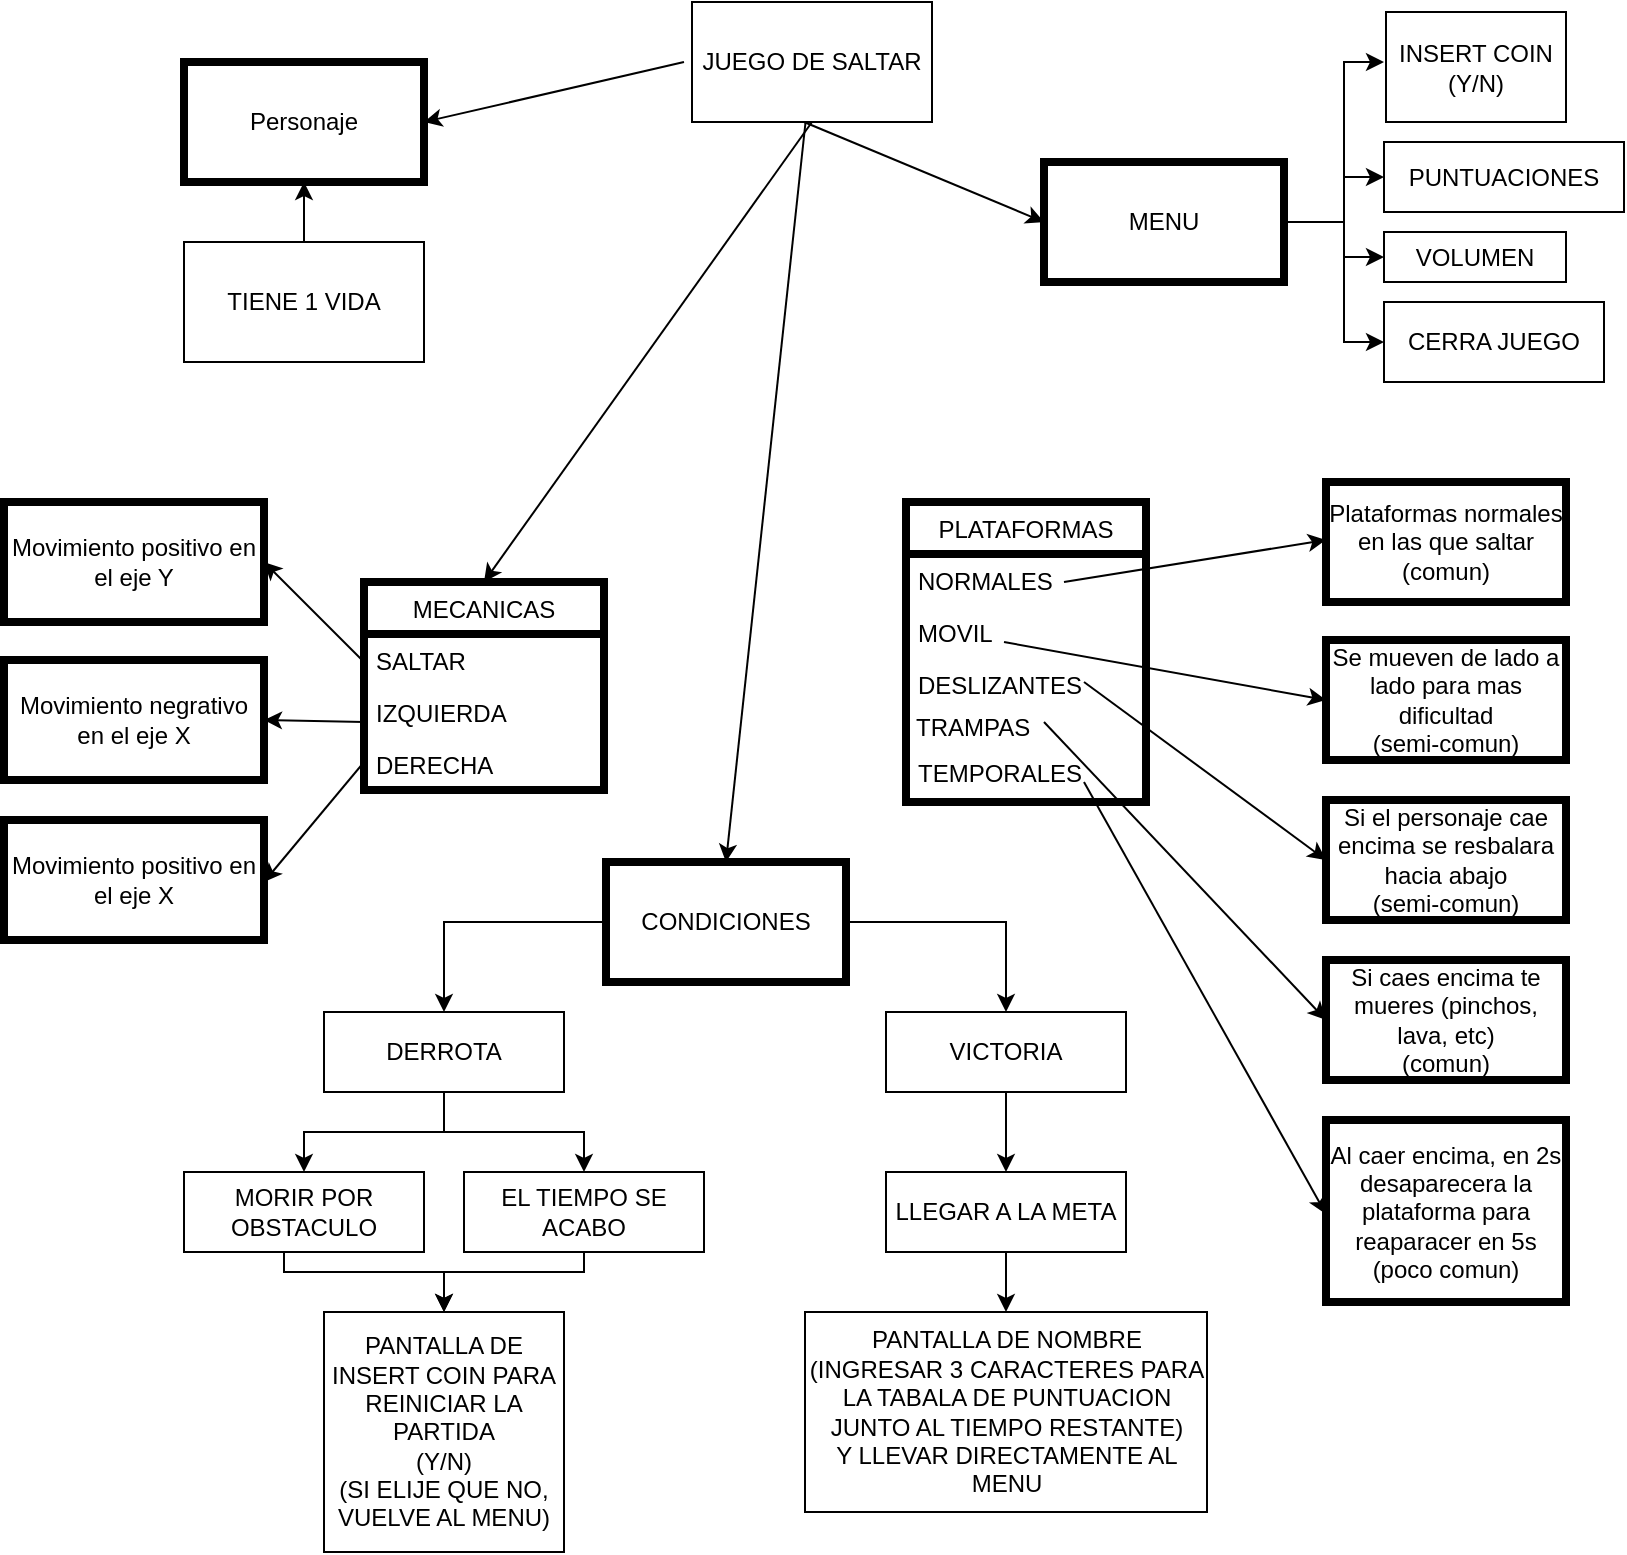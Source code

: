 <mxfile version="21.0.8" type="device"><diagram name="Página-1" id="3yA70LIyxmt2EKjk6LRG"><mxGraphModel dx="1434" dy="788" grid="1" gridSize="10" guides="1" tooltips="1" connect="1" arrows="1" fold="1" page="1" pageScale="1" pageWidth="827" pageHeight="1169" math="0" shadow="0"><root><mxCell id="0"/><mxCell id="1" parent="0"/><mxCell id="r-nHZnIpim8jRG2COSW8-95" style="rounded=0;orthogonalLoop=1;jettySize=auto;html=1;entryX=0.5;entryY=0;entryDx=0;entryDy=0;" parent="1" source="r-nHZnIpim8jRG2COSW8-1" target="r-nHZnIpim8jRG2COSW8-58" edge="1"><mxGeometry relative="1" as="geometry"/></mxCell><mxCell id="r-nHZnIpim8jRG2COSW8-1" value="JUEGO DE SALTAR" style="rounded=0;whiteSpace=wrap;html=1;" parent="1" vertex="1"><mxGeometry x="354" y="10" width="120" height="60" as="geometry"/></mxCell><mxCell id="r-nHZnIpim8jRG2COSW8-3" value="MECANICAS" style="swimlane;fontStyle=0;childLayout=stackLayout;horizontal=1;startSize=26;fillColor=none;horizontalStack=0;resizeParent=1;resizeParentMax=0;resizeLast=0;collapsible=1;marginBottom=0;strokeWidth=4;" parent="1" vertex="1"><mxGeometry x="190" y="300" width="120" height="104" as="geometry"/></mxCell><mxCell id="r-nHZnIpim8jRG2COSW8-4" value="SALTAR&#10;" style="text;strokeColor=none;fillColor=none;align=left;verticalAlign=top;spacingLeft=4;spacingRight=4;overflow=hidden;rotatable=0;points=[[0,0.5],[1,0.5]];portConstraint=eastwest;" parent="r-nHZnIpim8jRG2COSW8-3" vertex="1"><mxGeometry y="26" width="120" height="26" as="geometry"/></mxCell><mxCell id="r-nHZnIpim8jRG2COSW8-5" value="IZQUIERDA " style="text;strokeColor=none;fillColor=none;align=left;verticalAlign=top;spacingLeft=4;spacingRight=4;overflow=hidden;rotatable=0;points=[[0,0.5],[1,0.5]];portConstraint=eastwest;" parent="r-nHZnIpim8jRG2COSW8-3" vertex="1"><mxGeometry y="52" width="120" height="26" as="geometry"/></mxCell><mxCell id="r-nHZnIpim8jRG2COSW8-6" value="DERECHA" style="text;strokeColor=none;fillColor=none;align=left;verticalAlign=top;spacingLeft=4;spacingRight=4;overflow=hidden;rotatable=0;points=[[0,0.5],[1,0.5]];portConstraint=eastwest;" parent="r-nHZnIpim8jRG2COSW8-3" vertex="1"><mxGeometry y="78" width="120" height="26" as="geometry"/></mxCell><mxCell id="r-nHZnIpim8jRG2COSW8-7" value="PLATAFORMAS" style="swimlane;fontStyle=0;childLayout=stackLayout;horizontal=1;startSize=26;fillColor=none;horizontalStack=0;resizeParent=1;resizeParentMax=0;resizeLast=0;collapsible=1;marginBottom=0;strokeWidth=4;" parent="1" vertex="1"><mxGeometry x="461" y="260" width="120" height="150" as="geometry"><mxRectangle x="461" y="260" width="130" height="30" as="alternateBounds"/></mxGeometry></mxCell><mxCell id="r-nHZnIpim8jRG2COSW8-8" value="NORMALES" style="text;strokeColor=none;fillColor=none;align=left;verticalAlign=top;spacingLeft=4;spacingRight=4;overflow=hidden;rotatable=0;points=[[0,0.5],[1,0.5]];portConstraint=eastwest;strokeWidth=4;" parent="r-nHZnIpim8jRG2COSW8-7" vertex="1"><mxGeometry y="26" width="120" height="26" as="geometry"/></mxCell><mxCell id="r-nHZnIpim8jRG2COSW8-9" value="MOVIL" style="text;strokeColor=none;fillColor=none;align=left;verticalAlign=top;spacingLeft=4;spacingRight=4;overflow=hidden;rotatable=0;points=[[0,0.5],[1,0.5]];portConstraint=eastwest;" parent="r-nHZnIpim8jRG2COSW8-7" vertex="1"><mxGeometry y="52" width="120" height="26" as="geometry"/></mxCell><mxCell id="r-nHZnIpim8jRG2COSW8-10" value="DESLIZANTES" style="text;strokeColor=none;fillColor=none;align=left;verticalAlign=top;spacingLeft=4;spacingRight=4;overflow=hidden;rotatable=0;points=[[0,0.5],[1,0.5]];portConstraint=eastwest;spacing=2;strokeWidth=4;" parent="r-nHZnIpim8jRG2COSW8-7" vertex="1"><mxGeometry y="78" width="120" height="72" as="geometry"/></mxCell><mxCell id="r-nHZnIpim8jRG2COSW8-12" value="TRAMPAS" style="text;strokeColor=none;fillColor=none;align=left;verticalAlign=top;spacingLeft=4;spacingRight=4;overflow=hidden;rotatable=0;points=[[0,0.5],[1,0.5]];portConstraint=eastwest;" parent="1" vertex="1"><mxGeometry x="460" y="359" width="120" height="26" as="geometry"/></mxCell><mxCell id="r-nHZnIpim8jRG2COSW8-13" value="TEMPORALES" style="text;strokeColor=none;fillColor=none;align=left;verticalAlign=top;spacingLeft=4;spacingRight=4;overflow=hidden;rotatable=0;points=[[0,0.5],[1,0.5]];portConstraint=eastwest;" parent="1" vertex="1"><mxGeometry x="461" y="382" width="120" height="26" as="geometry"/></mxCell><mxCell id="r-nHZnIpim8jRG2COSW8-14" value="Se mueven de lado a lado para mas dificultad&lt;br&gt;(semi-comun)" style="rounded=0;whiteSpace=wrap;html=1;strokeWidth=4;" parent="1" vertex="1"><mxGeometry x="671" y="329" width="120" height="60" as="geometry"/></mxCell><mxCell id="r-nHZnIpim8jRG2COSW8-15" value="Si el personaje cae encima se resbalara hacia abajo&lt;br&gt;(semi-comun)" style="rounded=0;whiteSpace=wrap;html=1;strokeWidth=4;" parent="1" vertex="1"><mxGeometry x="671" y="409" width="120" height="60" as="geometry"/></mxCell><mxCell id="r-nHZnIpim8jRG2COSW8-16" value="Si caes encima te mueres (pinchos, lava, etc)&lt;br&gt;(comun)" style="rounded=0;whiteSpace=wrap;html=1;strokeWidth=4;" parent="1" vertex="1"><mxGeometry x="671" y="489" width="120" height="60" as="geometry"/></mxCell><mxCell id="r-nHZnIpim8jRG2COSW8-17" value="Al caer encima, en 2s desaparecera la plataforma para reaparacer en 5s&lt;br&gt;(poco comun)" style="rounded=0;whiteSpace=wrap;html=1;strokeWidth=4;" parent="1" vertex="1"><mxGeometry x="671" y="569" width="120" height="91" as="geometry"/></mxCell><mxCell id="r-nHZnIpim8jRG2COSW8-18" value="Plataformas normales&lt;br&gt;en las que saltar&lt;br&gt;(comun)" style="rounded=0;whiteSpace=wrap;html=1;strokeWidth=4;" parent="1" vertex="1"><mxGeometry x="671" y="250" width="120" height="60" as="geometry"/></mxCell><mxCell id="r-nHZnIpim8jRG2COSW8-19" value="" style="endArrow=classic;html=1;rounded=0;entryX=0;entryY=0.483;entryDx=0;entryDy=0;entryPerimeter=0;" parent="1" target="r-nHZnIpim8jRG2COSW8-18" edge="1"><mxGeometry width="50" height="50" relative="1" as="geometry"><mxPoint x="540" y="300" as="sourcePoint"/><mxPoint x="621" y="490" as="targetPoint"/></mxGeometry></mxCell><mxCell id="r-nHZnIpim8jRG2COSW8-20" value="" style="endArrow=classic;html=1;rounded=0;entryX=0;entryY=0.5;entryDx=0;entryDy=0;entryPerimeter=0;" parent="1" target="r-nHZnIpim8jRG2COSW8-14" edge="1"><mxGeometry width="50" height="50" relative="1" as="geometry"><mxPoint x="510" y="330" as="sourcePoint"/><mxPoint x="621" y="490" as="targetPoint"/><Array as="points"/></mxGeometry></mxCell><mxCell id="r-nHZnIpim8jRG2COSW8-21" value="" style="endArrow=classic;html=1;rounded=0;entryX=0;entryY=0.5;entryDx=0;entryDy=0;entryPerimeter=0;" parent="1" target="r-nHZnIpim8jRG2COSW8-15" edge="1"><mxGeometry width="50" height="50" relative="1" as="geometry"><mxPoint x="550" y="350" as="sourcePoint"/><mxPoint x="621" y="490" as="targetPoint"/></mxGeometry></mxCell><mxCell id="r-nHZnIpim8jRG2COSW8-23" value="" style="endArrow=classic;html=1;rounded=0;entryX=0;entryY=0.5;entryDx=0;entryDy=0;entryPerimeter=0;" parent="1" target="r-nHZnIpim8jRG2COSW8-16" edge="1"><mxGeometry width="50" height="50" relative="1" as="geometry"><mxPoint x="530" y="370" as="sourcePoint"/><mxPoint x="621" y="490" as="targetPoint"/></mxGeometry></mxCell><mxCell id="r-nHZnIpim8jRG2COSW8-24" value="" style="endArrow=classic;html=1;rounded=0;entryX=0;entryY=0.517;entryDx=0;entryDy=0;entryPerimeter=0;" parent="1" target="r-nHZnIpim8jRG2COSW8-17" edge="1"><mxGeometry relative="1" as="geometry"><mxPoint x="550" y="400" as="sourcePoint"/><mxPoint x="631" y="550" as="targetPoint"/></mxGeometry></mxCell><mxCell id="r-nHZnIpim8jRG2COSW8-27" value="Movimiento positivo en el eje Y" style="rounded=0;whiteSpace=wrap;html=1;strokeWidth=4;" parent="1" vertex="1"><mxGeometry x="10" y="260" width="130" height="60" as="geometry"/></mxCell><mxCell id="r-nHZnIpim8jRG2COSW8-28" value="Movimiento positivo en el eje X" style="rounded=0;whiteSpace=wrap;html=1;strokeWidth=4;" parent="1" vertex="1"><mxGeometry x="10" y="419" width="130" height="60" as="geometry"/></mxCell><mxCell id="r-nHZnIpim8jRG2COSW8-30" value="" style="endArrow=classic;html=1;rounded=0;exitX=0;exitY=0.538;exitDx=0;exitDy=0;exitPerimeter=0;entryX=1;entryY=0.5;entryDx=0;entryDy=0;" parent="1" source="r-nHZnIpim8jRG2COSW8-4" target="r-nHZnIpim8jRG2COSW8-27" edge="1"><mxGeometry width="50" height="50" relative="1" as="geometry"><mxPoint x="190" y="480" as="sourcePoint"/><mxPoint x="240" y="430" as="targetPoint"/></mxGeometry></mxCell><mxCell id="r-nHZnIpim8jRG2COSW8-31" value="" style="endArrow=classic;html=1;rounded=0;exitX=0;exitY=0.692;exitDx=0;exitDy=0;exitPerimeter=0;entryX=1;entryY=0.5;entryDx=0;entryDy=0;" parent="1" source="r-nHZnIpim8jRG2COSW8-5" target="r-nHZnIpim8jRG2COSW8-29" edge="1"><mxGeometry width="50" height="50" relative="1" as="geometry"><mxPoint x="190" y="480" as="sourcePoint"/><mxPoint x="240" y="430" as="targetPoint"/></mxGeometry></mxCell><mxCell id="r-nHZnIpim8jRG2COSW8-32" value="" style="endArrow=classic;html=1;rounded=0;exitX=0;exitY=0.462;exitDx=0;exitDy=0;exitPerimeter=0;entryX=1;entryY=0.517;entryDx=0;entryDy=0;entryPerimeter=0;" parent="1" source="r-nHZnIpim8jRG2COSW8-6" target="r-nHZnIpim8jRG2COSW8-28" edge="1"><mxGeometry width="50" height="50" relative="1" as="geometry"><mxPoint x="190" y="480" as="sourcePoint"/><mxPoint x="240" y="430" as="targetPoint"/></mxGeometry></mxCell><mxCell id="r-nHZnIpim8jRG2COSW8-29" value="Movimiento negrativo en el eje X" style="rounded=0;whiteSpace=wrap;html=1;strokeWidth=4;" parent="1" vertex="1"><mxGeometry x="10" y="339" width="130" height="60" as="geometry"/></mxCell><mxCell id="r-nHZnIpim8jRG2COSW8-33" value="" style="endArrow=classic;html=1;rounded=0;exitX=0.5;exitY=1;exitDx=0;exitDy=0;exitPerimeter=0;entryX=0.5;entryY=0;entryDx=0;entryDy=0;entryPerimeter=0;" parent="1" source="r-nHZnIpim8jRG2COSW8-1" target="r-nHZnIpim8jRG2COSW8-3" edge="1"><mxGeometry width="50" height="50" relative="1" as="geometry"><mxPoint x="370" y="340" as="sourcePoint"/><mxPoint x="420" y="290" as="targetPoint"/></mxGeometry></mxCell><mxCell id="r-nHZnIpim8jRG2COSW8-35" value="Personaje" style="rounded=0;whiteSpace=wrap;html=1;strokeWidth=4;" parent="1" vertex="1"><mxGeometry x="100" y="40" width="120" height="60" as="geometry"/></mxCell><mxCell id="r-nHZnIpim8jRG2COSW8-46" style="rounded=0;orthogonalLoop=1;jettySize=auto;html=1;entryX=0.5;entryY=1;entryDx=0;entryDy=0;exitX=0.5;exitY=0;exitDx=0;exitDy=0;" parent="1" source="r-nHZnIpim8jRG2COSW8-36" target="r-nHZnIpim8jRG2COSW8-35" edge="1"><mxGeometry relative="1" as="geometry"/></mxCell><mxCell id="r-nHZnIpim8jRG2COSW8-36" value="TIENE 1 VIDA" style="rounded=0;whiteSpace=wrap;html=1;strokeWidth=1;" parent="1" vertex="1"><mxGeometry x="100" y="130" width="120" height="60" as="geometry"/></mxCell><mxCell id="r-nHZnIpim8jRG2COSW8-38" value="" style="endArrow=classic;html=1;rounded=0;" parent="1" edge="1"><mxGeometry width="50" height="50" relative="1" as="geometry"><mxPoint x="350" y="40" as="sourcePoint"/><mxPoint x="220" y="70" as="targetPoint"/></mxGeometry></mxCell><mxCell id="r-nHZnIpim8jRG2COSW8-54" style="edgeStyle=orthogonalEdgeStyle;rounded=0;orthogonalLoop=1;jettySize=auto;html=1;" parent="1" source="r-nHZnIpim8jRG2COSW8-39" edge="1"><mxGeometry relative="1" as="geometry"><mxPoint x="700" y="40" as="targetPoint"/><Array as="points"><mxPoint x="680" y="120"/><mxPoint x="680" y="40"/></Array></mxGeometry></mxCell><mxCell id="r-nHZnIpim8jRG2COSW8-55" style="edgeStyle=orthogonalEdgeStyle;rounded=0;orthogonalLoop=1;jettySize=auto;html=1;entryX=0;entryY=0.5;entryDx=0;entryDy=0;" parent="1" source="r-nHZnIpim8jRG2COSW8-39" target="r-nHZnIpim8jRG2COSW8-41" edge="1"><mxGeometry relative="1" as="geometry"><Array as="points"><mxPoint x="680" y="120"/><mxPoint x="680" y="98"/></Array></mxGeometry></mxCell><mxCell id="r-nHZnIpim8jRG2COSW8-56" style="edgeStyle=orthogonalEdgeStyle;rounded=0;orthogonalLoop=1;jettySize=auto;html=1;entryX=0;entryY=0.5;entryDx=0;entryDy=0;" parent="1" source="r-nHZnIpim8jRG2COSW8-39" target="r-nHZnIpim8jRG2COSW8-42" edge="1"><mxGeometry relative="1" as="geometry"><Array as="points"><mxPoint x="680" y="120"/><mxPoint x="680" y="138"/></Array></mxGeometry></mxCell><mxCell id="r-nHZnIpim8jRG2COSW8-57" style="edgeStyle=orthogonalEdgeStyle;rounded=0;orthogonalLoop=1;jettySize=auto;html=1;entryX=0;entryY=0.5;entryDx=0;entryDy=0;" parent="1" source="r-nHZnIpim8jRG2COSW8-39" target="r-nHZnIpim8jRG2COSW8-43" edge="1"><mxGeometry relative="1" as="geometry"><Array as="points"><mxPoint x="680" y="120"/><mxPoint x="680" y="180"/></Array></mxGeometry></mxCell><mxCell id="r-nHZnIpim8jRG2COSW8-39" value="MENU" style="rounded=0;whiteSpace=wrap;html=1;strokeWidth=4;" parent="1" vertex="1"><mxGeometry x="530" y="90" width="120" height="60" as="geometry"/></mxCell><mxCell id="r-nHZnIpim8jRG2COSW8-40" value="INSERT COIN&lt;br&gt;(Y/N)" style="rounded=0;whiteSpace=wrap;html=1;strokeWidth=1;" parent="1" vertex="1"><mxGeometry x="701" y="15" width="90" height="55" as="geometry"/></mxCell><mxCell id="r-nHZnIpim8jRG2COSW8-41" value="PUNTUACIONES" style="rounded=0;whiteSpace=wrap;html=1;strokeWidth=1;" parent="1" vertex="1"><mxGeometry x="700" y="80" width="120" height="35" as="geometry"/></mxCell><mxCell id="r-nHZnIpim8jRG2COSW8-42" value="VOLUMEN" style="rounded=0;whiteSpace=wrap;html=1;strokeWidth=1;" parent="1" vertex="1"><mxGeometry x="700" y="125" width="91" height="25" as="geometry"/></mxCell><mxCell id="r-nHZnIpim8jRG2COSW8-43" value="CERRA JUEGO" style="rounded=0;whiteSpace=wrap;html=1;strokeWidth=1;" parent="1" vertex="1"><mxGeometry x="700" y="160" width="110" height="40" as="geometry"/></mxCell><mxCell id="r-nHZnIpim8jRG2COSW8-49" style="edgeStyle=orthogonalEdgeStyle;rounded=0;orthogonalLoop=1;jettySize=auto;html=1;exitX=0.5;exitY=1;exitDx=0;exitDy=0;" parent="1" source="r-nHZnIpim8jRG2COSW8-39" target="r-nHZnIpim8jRG2COSW8-39" edge="1"><mxGeometry relative="1" as="geometry"/></mxCell><mxCell id="r-nHZnIpim8jRG2COSW8-50" style="edgeStyle=orthogonalEdgeStyle;rounded=0;orthogonalLoop=1;jettySize=auto;html=1;exitX=0.5;exitY=1;exitDx=0;exitDy=0;" parent="1" source="r-nHZnIpim8jRG2COSW8-41" target="r-nHZnIpim8jRG2COSW8-41" edge="1"><mxGeometry relative="1" as="geometry"/></mxCell><mxCell id="r-nHZnIpim8jRG2COSW8-53" value="" style="endArrow=classic;html=1;rounded=0;" parent="1" edge="1"><mxGeometry width="50" height="50" relative="1" as="geometry"><mxPoint x="410" y="70" as="sourcePoint"/><mxPoint x="530" y="120" as="targetPoint"/></mxGeometry></mxCell><mxCell id="r-nHZnIpim8jRG2COSW8-92" style="edgeStyle=orthogonalEdgeStyle;rounded=0;orthogonalLoop=1;jettySize=auto;html=1;entryX=0.5;entryY=0;entryDx=0;entryDy=0;" parent="1" source="r-nHZnIpim8jRG2COSW8-58" target="r-nHZnIpim8jRG2COSW8-62" edge="1"><mxGeometry relative="1" as="geometry"/></mxCell><mxCell id="r-nHZnIpim8jRG2COSW8-93" style="edgeStyle=orthogonalEdgeStyle;rounded=0;orthogonalLoop=1;jettySize=auto;html=1;entryX=0.5;entryY=0;entryDx=0;entryDy=0;" parent="1" source="r-nHZnIpim8jRG2COSW8-58" target="r-nHZnIpim8jRG2COSW8-86" edge="1"><mxGeometry relative="1" as="geometry"/></mxCell><mxCell id="r-nHZnIpim8jRG2COSW8-58" value="CONDICIONES" style="rounded=0;whiteSpace=wrap;html=1;strokeWidth=4;" parent="1" vertex="1"><mxGeometry x="311" y="440" width="120" height="60" as="geometry"/></mxCell><mxCell id="r-nHZnIpim8jRG2COSW8-71" style="edgeStyle=orthogonalEdgeStyle;rounded=0;orthogonalLoop=1;jettySize=auto;html=1;entryX=0.5;entryY=0;entryDx=0;entryDy=0;" parent="1" source="r-nHZnIpim8jRG2COSW8-62" target="r-nHZnIpim8jRG2COSW8-64" edge="1"><mxGeometry relative="1" as="geometry"><Array as="points"><mxPoint x="230" y="575"/><mxPoint x="160" y="575"/></Array></mxGeometry></mxCell><mxCell id="r-nHZnIpim8jRG2COSW8-72" style="edgeStyle=orthogonalEdgeStyle;rounded=0;orthogonalLoop=1;jettySize=auto;html=1;entryX=0.5;entryY=0;entryDx=0;entryDy=0;" parent="1" source="r-nHZnIpim8jRG2COSW8-62" target="r-nHZnIpim8jRG2COSW8-65" edge="1"><mxGeometry relative="1" as="geometry"><Array as="points"><mxPoint x="230" y="575"/><mxPoint x="300" y="575"/></Array></mxGeometry></mxCell><mxCell id="r-nHZnIpim8jRG2COSW8-62" value="DERROTA" style="rounded=0;whiteSpace=wrap;html=1;strokeWidth=1;" parent="1" vertex="1"><mxGeometry x="170" y="515" width="120" height="40" as="geometry"/></mxCell><mxCell id="r-nHZnIpim8jRG2COSW8-63" value="PANTALLA DE INSERT COIN PARA REINICIAR LA PARTIDA &lt;br&gt;(Y/N)&lt;br&gt;(SI ELIJE QUE NO, VUELVE AL MENU)" style="rounded=0;whiteSpace=wrap;html=1;strokeWidth=1;" parent="1" vertex="1"><mxGeometry x="170" y="665" width="120" height="120" as="geometry"/></mxCell><mxCell id="r-nHZnIpim8jRG2COSW8-74" style="edgeStyle=orthogonalEdgeStyle;rounded=0;orthogonalLoop=1;jettySize=auto;html=1;" parent="1" source="r-nHZnIpim8jRG2COSW8-64" edge="1"><mxGeometry relative="1" as="geometry"><mxPoint x="230" y="665" as="targetPoint"/><Array as="points"><mxPoint x="150" y="645"/><mxPoint x="230" y="645"/></Array></mxGeometry></mxCell><mxCell id="r-nHZnIpim8jRG2COSW8-64" value="MORIR POR OBSTACULO" style="rounded=0;whiteSpace=wrap;html=1;strokeWidth=1;" parent="1" vertex="1"><mxGeometry x="100" y="595" width="120" height="40" as="geometry"/></mxCell><mxCell id="r-nHZnIpim8jRG2COSW8-73" style="edgeStyle=orthogonalEdgeStyle;rounded=0;orthogonalLoop=1;jettySize=auto;html=1;entryX=0.5;entryY=0;entryDx=0;entryDy=0;" parent="1" source="r-nHZnIpim8jRG2COSW8-65" target="r-nHZnIpim8jRG2COSW8-63" edge="1"><mxGeometry relative="1" as="geometry"><Array as="points"><mxPoint x="300" y="645"/><mxPoint x="230" y="645"/></Array></mxGeometry></mxCell><mxCell id="r-nHZnIpim8jRG2COSW8-65" value="EL TIEMPO SE ACABO" style="rounded=0;whiteSpace=wrap;html=1;strokeWidth=1;" parent="1" vertex="1"><mxGeometry x="240" y="595" width="120" height="40" as="geometry"/></mxCell><mxCell id="r-nHZnIpim8jRG2COSW8-84" style="rounded=0;orthogonalLoop=1;jettySize=auto;html=1;entryX=0.5;entryY=0;entryDx=0;entryDy=0;" parent="1" source="r-nHZnIpim8jRG2COSW8-86" target="r-nHZnIpim8jRG2COSW8-89" edge="1"><mxGeometry relative="1" as="geometry"/></mxCell><mxCell id="r-nHZnIpim8jRG2COSW8-86" value="VICTORIA" style="rounded=0;whiteSpace=wrap;html=1;strokeWidth=1;" parent="1" vertex="1"><mxGeometry x="451" y="515" width="120" height="40" as="geometry"/></mxCell><mxCell id="r-nHZnIpim8jRG2COSW8-87" value="PANTALLA DE NOMBRE (INGRESAR 3 CARACTERES PARA LA TABALA DE PUNTUACION JUNTO AL TIEMPO RESTANTE)&lt;br&gt;Y LLEVAR DIRECTAMENTE AL MENU" style="rounded=0;whiteSpace=wrap;html=1;strokeWidth=1;" parent="1" vertex="1"><mxGeometry x="410.5" y="665" width="201" height="100" as="geometry"/></mxCell><mxCell id="r-nHZnIpim8jRG2COSW8-88" style="rounded=0;orthogonalLoop=1;jettySize=auto;html=1;" parent="1" source="r-nHZnIpim8jRG2COSW8-89" edge="1"><mxGeometry relative="1" as="geometry"><mxPoint x="511" y="665" as="targetPoint"/></mxGeometry></mxCell><mxCell id="r-nHZnIpim8jRG2COSW8-89" value="LLEGAR A LA META" style="rounded=0;whiteSpace=wrap;html=1;strokeWidth=1;" parent="1" vertex="1"><mxGeometry x="451" y="595" width="120" height="40" as="geometry"/></mxCell></root></mxGraphModel></diagram></mxfile>